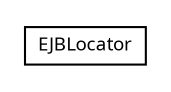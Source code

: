#!/usr/local/bin/dot
#
# Class diagram 
# Generated by UMLGraph version R5_6 (http://www.umlgraph.org/)
#

digraph G {
	edge [fontname="Trebuchet MS",fontsize=10,labelfontname="Trebuchet MS",labelfontsize=10];
	node [fontname="Trebuchet MS",fontsize=10,shape=plaintext];
	nodesep=0.25;
	ranksep=0.5;
	// se.cambio.cds.model.util.ejb.EJBLocator
	c18912 [label=<<table title="se.cambio.cds.model.util.ejb.EJBLocator" border="0" cellborder="1" cellspacing="0" cellpadding="2" port="p" href="./EJBLocator.html">
		<tr><td><table border="0" cellspacing="0" cellpadding="1">
<tr><td align="center" balign="center"><font face="Trebuchet MS"> EJBLocator </font></td></tr>
		</table></td></tr>
		</table>>, URL="./EJBLocator.html", fontname="Trebuchet MS", fontcolor="black", fontsize=9.0];
}

